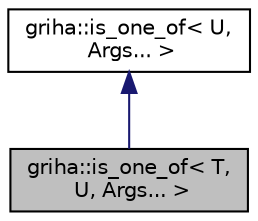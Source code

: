 digraph "griha::is_one_of&lt; T, U, Args... &gt;"
{
  edge [fontname="Helvetica",fontsize="10",labelfontname="Helvetica",labelfontsize="10"];
  node [fontname="Helvetica",fontsize="10",shape=record];
  Node1 [label="griha::is_one_of\< T,\l U, Args... \>",height=0.2,width=0.4,color="black", fillcolor="grey75", style="filled", fontcolor="black"];
  Node2 -> Node1 [dir="back",color="midnightblue",fontsize="10",style="solid",fontname="Helvetica"];
  Node2 [label="griha::is_one_of\< U,\l Args... \>",height=0.2,width=0.4,color="black", fillcolor="white", style="filled",URL="$structgriha_1_1is__one__of.html"];
}
